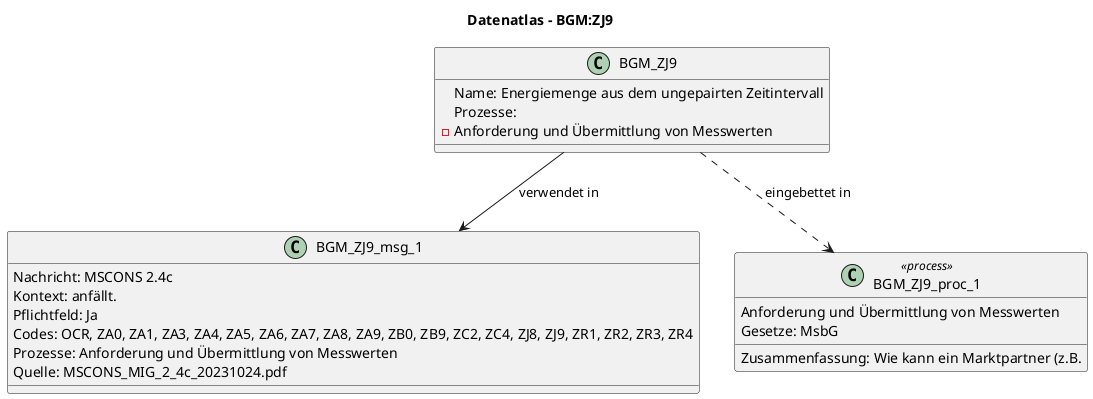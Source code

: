 @startuml
title Datenatlas – BGM:ZJ9
class BGM_ZJ9 {
  Name: Energiemenge aus dem ungepairten Zeitintervall
  Prozesse:
    - Anforderung und Übermittlung von Messwerten
}
class BGM_ZJ9_msg_1 {
  Nachricht: MSCONS 2.4c
  Kontext: anfällt.
  Pflichtfeld: Ja
  Codes: OCR, ZA0, ZA1, ZA3, ZA4, ZA5, ZA6, ZA7, ZA8, ZA9, ZB0, ZB9, ZC2, ZC4, ZJ8, ZJ9, ZR1, ZR2, ZR3, ZR4
  Prozesse: Anforderung und Übermittlung von Messwerten
  Quelle: MSCONS_MIG_2_4c_20231024.pdf
}
BGM_ZJ9 --> BGM_ZJ9_msg_1 : verwendet in
class BGM_ZJ9_proc_1 <<process>> {
  Anforderung und Übermittlung von Messwerten
  Gesetze: MsbG
  Zusammenfassung: Wie kann ein Marktpartner (z.B.
}
BGM_ZJ9 ..> BGM_ZJ9_proc_1 : eingebettet in
@enduml